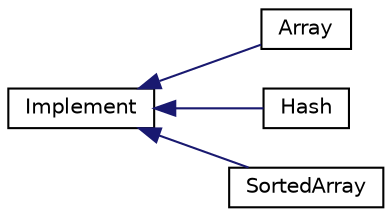 digraph "Graphical Class Hierarchy"
{
  edge [fontname="Helvetica",fontsize="10",labelfontname="Helvetica",labelfontsize="10"];
  node [fontname="Helvetica",fontsize="10",shape=record];
  rankdir="LR";
  Node1 [label="Implement",height=0.2,width=0.4,color="black", fillcolor="white", style="filled",URL="$classImplement.html",tooltip="CLASS Implement containing member function to implement ques 7. "];
  Node1 -> Node2 [dir="back",color="midnightblue",fontsize="10",style="solid",fontname="Helvetica"];
  Node2 [label="Array",height=0.2,width=0.4,color="black", fillcolor="white", style="filled",URL="$classArray.html",tooltip="CLASS ARRAY Inherits Implement containing member function to implement method 1 of ques 7..."];
  Node1 -> Node3 [dir="back",color="midnightblue",fontsize="10",style="solid",fontname="Helvetica"];
  Node3 [label="Hash",height=0.2,width=0.4,color="black", fillcolor="white", style="filled",URL="$classHash.html",tooltip="CLASS HASH Inherits Implement containing member function to implement method 3 of ques 7..."];
  Node1 -> Node4 [dir="back",color="midnightblue",fontsize="10",style="solid",fontname="Helvetica"];
  Node4 [label="SortedArray",height=0.2,width=0.4,color="black", fillcolor="white", style="filled",URL="$classSortedArray.html",tooltip="CLASS SORTEDARRAY Inherits Implement containing member function to implement method 2 of ques 7..."];
}
